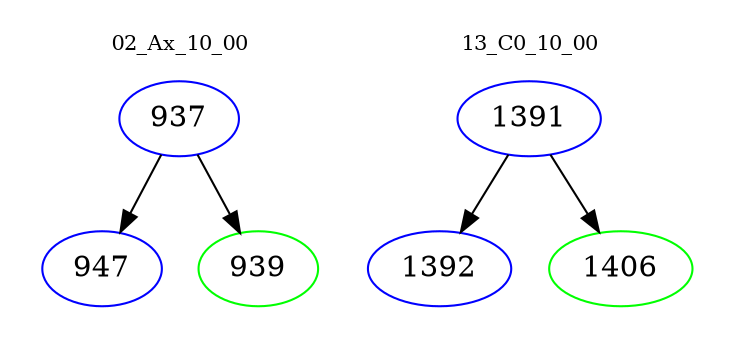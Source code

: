 digraph{
subgraph cluster_0 {
color = white
label = "02_Ax_10_00";
fontsize=10;
T0_937 [label="937", color="blue"]
T0_937 -> T0_947 [color="black"]
T0_947 [label="947", color="blue"]
T0_937 -> T0_939 [color="black"]
T0_939 [label="939", color="green"]
}
subgraph cluster_1 {
color = white
label = "13_C0_10_00";
fontsize=10;
T1_1391 [label="1391", color="blue"]
T1_1391 -> T1_1392 [color="black"]
T1_1392 [label="1392", color="blue"]
T1_1391 -> T1_1406 [color="black"]
T1_1406 [label="1406", color="green"]
}
}
